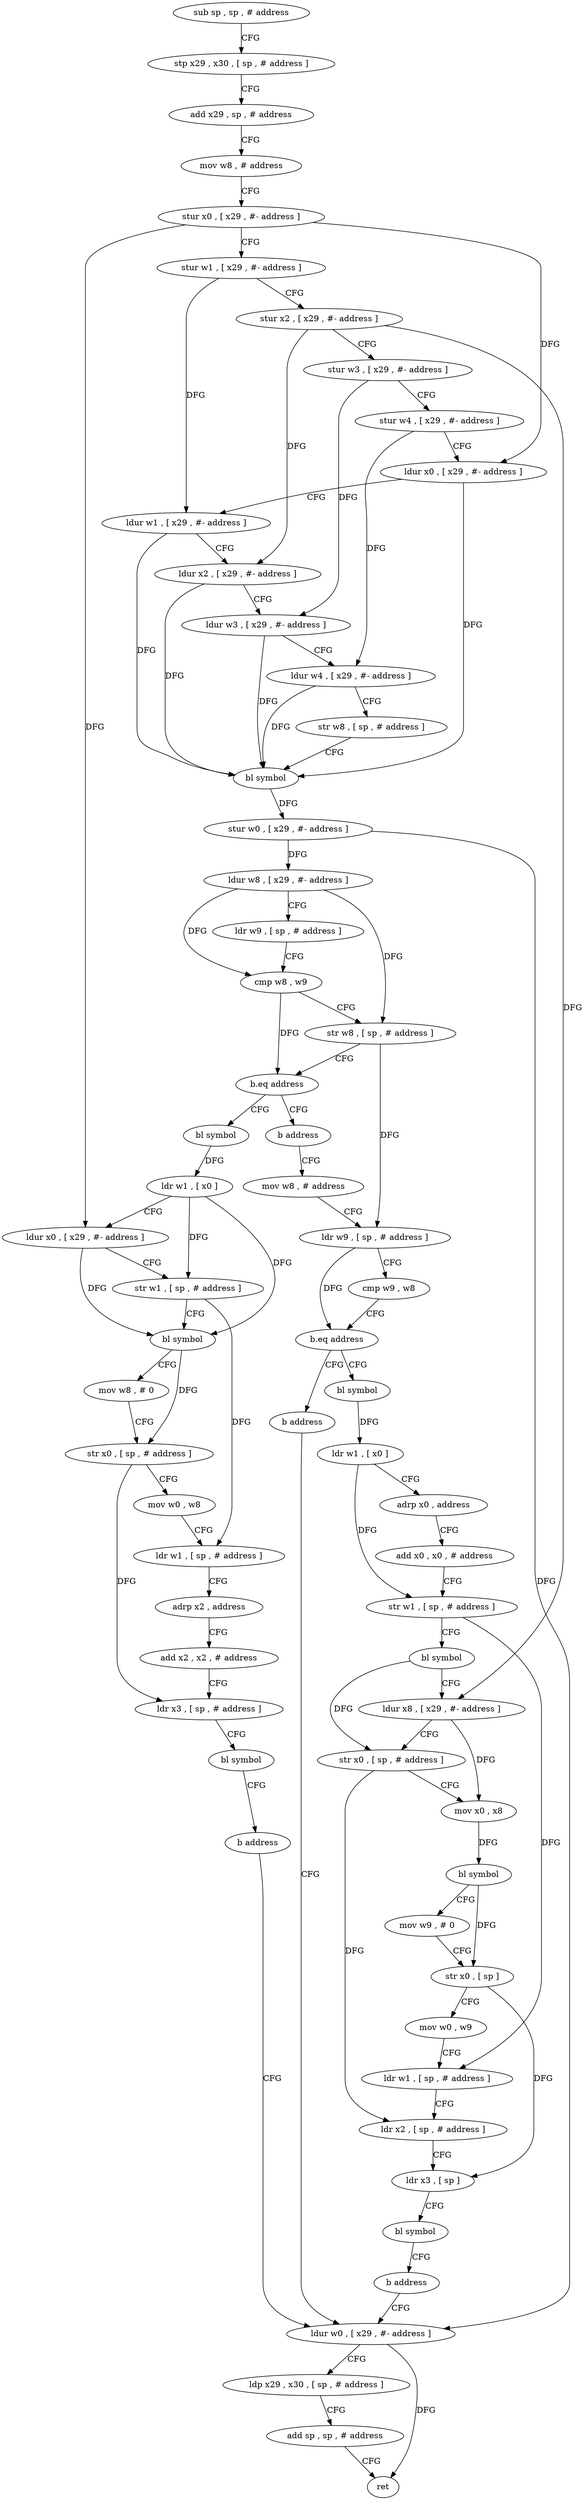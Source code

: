 digraph "func" {
"184456" [label = "sub sp , sp , # address" ]
"184460" [label = "stp x29 , x30 , [ sp , # address ]" ]
"184464" [label = "add x29 , sp , # address" ]
"184468" [label = "mov w8 , # address" ]
"184472" [label = "stur x0 , [ x29 , #- address ]" ]
"184476" [label = "stur w1 , [ x29 , #- address ]" ]
"184480" [label = "stur x2 , [ x29 , #- address ]" ]
"184484" [label = "stur w3 , [ x29 , #- address ]" ]
"184488" [label = "stur w4 , [ x29 , #- address ]" ]
"184492" [label = "ldur x0 , [ x29 , #- address ]" ]
"184496" [label = "ldur w1 , [ x29 , #- address ]" ]
"184500" [label = "ldur x2 , [ x29 , #- address ]" ]
"184504" [label = "ldur w3 , [ x29 , #- address ]" ]
"184508" [label = "ldur w4 , [ x29 , #- address ]" ]
"184512" [label = "str w8 , [ sp , # address ]" ]
"184516" [label = "bl symbol" ]
"184520" [label = "stur w0 , [ x29 , #- address ]" ]
"184524" [label = "ldur w8 , [ x29 , #- address ]" ]
"184528" [label = "ldr w9 , [ sp , # address ]" ]
"184532" [label = "cmp w8 , w9" ]
"184536" [label = "str w8 , [ sp , # address ]" ]
"184540" [label = "b.eq address" ]
"184568" [label = "bl symbol" ]
"184544" [label = "b address" ]
"184572" [label = "ldr w1 , [ x0 ]" ]
"184576" [label = "ldur x0 , [ x29 , #- address ]" ]
"184580" [label = "str w1 , [ sp , # address ]" ]
"184584" [label = "bl symbol" ]
"184588" [label = "mov w8 , # 0" ]
"184592" [label = "str x0 , [ sp , # address ]" ]
"184596" [label = "mov w0 , w8" ]
"184600" [label = "ldr w1 , [ sp , # address ]" ]
"184604" [label = "adrp x2 , address" ]
"184608" [label = "add x2 , x2 , # address" ]
"184612" [label = "ldr x3 , [ sp , # address ]" ]
"184616" [label = "bl symbol" ]
"184620" [label = "b address" ]
"184696" [label = "ldur w0 , [ x29 , #- address ]" ]
"184548" [label = "mov w8 , # address" ]
"184700" [label = "ldp x29 , x30 , [ sp , # address ]" ]
"184704" [label = "add sp , sp , # address" ]
"184708" [label = "ret" ]
"184552" [label = "ldr w9 , [ sp , # address ]" ]
"184556" [label = "cmp w9 , w8" ]
"184560" [label = "b.eq address" ]
"184624" [label = "bl symbol" ]
"184564" [label = "b address" ]
"184628" [label = "ldr w1 , [ x0 ]" ]
"184632" [label = "adrp x0 , address" ]
"184636" [label = "add x0 , x0 , # address" ]
"184640" [label = "str w1 , [ sp , # address ]" ]
"184644" [label = "bl symbol" ]
"184648" [label = "ldur x8 , [ x29 , #- address ]" ]
"184652" [label = "str x0 , [ sp , # address ]" ]
"184656" [label = "mov x0 , x8" ]
"184660" [label = "bl symbol" ]
"184664" [label = "mov w9 , # 0" ]
"184668" [label = "str x0 , [ sp ]" ]
"184672" [label = "mov w0 , w9" ]
"184676" [label = "ldr w1 , [ sp , # address ]" ]
"184680" [label = "ldr x2 , [ sp , # address ]" ]
"184684" [label = "ldr x3 , [ sp ]" ]
"184688" [label = "bl symbol" ]
"184692" [label = "b address" ]
"184456" -> "184460" [ label = "CFG" ]
"184460" -> "184464" [ label = "CFG" ]
"184464" -> "184468" [ label = "CFG" ]
"184468" -> "184472" [ label = "CFG" ]
"184472" -> "184476" [ label = "CFG" ]
"184472" -> "184492" [ label = "DFG" ]
"184472" -> "184576" [ label = "DFG" ]
"184476" -> "184480" [ label = "CFG" ]
"184476" -> "184496" [ label = "DFG" ]
"184480" -> "184484" [ label = "CFG" ]
"184480" -> "184500" [ label = "DFG" ]
"184480" -> "184648" [ label = "DFG" ]
"184484" -> "184488" [ label = "CFG" ]
"184484" -> "184504" [ label = "DFG" ]
"184488" -> "184492" [ label = "CFG" ]
"184488" -> "184508" [ label = "DFG" ]
"184492" -> "184496" [ label = "CFG" ]
"184492" -> "184516" [ label = "DFG" ]
"184496" -> "184500" [ label = "CFG" ]
"184496" -> "184516" [ label = "DFG" ]
"184500" -> "184504" [ label = "CFG" ]
"184500" -> "184516" [ label = "DFG" ]
"184504" -> "184508" [ label = "CFG" ]
"184504" -> "184516" [ label = "DFG" ]
"184508" -> "184512" [ label = "CFG" ]
"184508" -> "184516" [ label = "DFG" ]
"184512" -> "184516" [ label = "CFG" ]
"184516" -> "184520" [ label = "DFG" ]
"184520" -> "184524" [ label = "DFG" ]
"184520" -> "184696" [ label = "DFG" ]
"184524" -> "184528" [ label = "CFG" ]
"184524" -> "184532" [ label = "DFG" ]
"184524" -> "184536" [ label = "DFG" ]
"184528" -> "184532" [ label = "CFG" ]
"184532" -> "184536" [ label = "CFG" ]
"184532" -> "184540" [ label = "DFG" ]
"184536" -> "184540" [ label = "CFG" ]
"184536" -> "184552" [ label = "DFG" ]
"184540" -> "184568" [ label = "CFG" ]
"184540" -> "184544" [ label = "CFG" ]
"184568" -> "184572" [ label = "DFG" ]
"184544" -> "184548" [ label = "CFG" ]
"184572" -> "184576" [ label = "CFG" ]
"184572" -> "184580" [ label = "DFG" ]
"184572" -> "184584" [ label = "DFG" ]
"184576" -> "184580" [ label = "CFG" ]
"184576" -> "184584" [ label = "DFG" ]
"184580" -> "184584" [ label = "CFG" ]
"184580" -> "184600" [ label = "DFG" ]
"184584" -> "184588" [ label = "CFG" ]
"184584" -> "184592" [ label = "DFG" ]
"184588" -> "184592" [ label = "CFG" ]
"184592" -> "184596" [ label = "CFG" ]
"184592" -> "184612" [ label = "DFG" ]
"184596" -> "184600" [ label = "CFG" ]
"184600" -> "184604" [ label = "CFG" ]
"184604" -> "184608" [ label = "CFG" ]
"184608" -> "184612" [ label = "CFG" ]
"184612" -> "184616" [ label = "CFG" ]
"184616" -> "184620" [ label = "CFG" ]
"184620" -> "184696" [ label = "CFG" ]
"184696" -> "184700" [ label = "CFG" ]
"184696" -> "184708" [ label = "DFG" ]
"184548" -> "184552" [ label = "CFG" ]
"184700" -> "184704" [ label = "CFG" ]
"184704" -> "184708" [ label = "CFG" ]
"184552" -> "184556" [ label = "CFG" ]
"184552" -> "184560" [ label = "DFG" ]
"184556" -> "184560" [ label = "CFG" ]
"184560" -> "184624" [ label = "CFG" ]
"184560" -> "184564" [ label = "CFG" ]
"184624" -> "184628" [ label = "DFG" ]
"184564" -> "184696" [ label = "CFG" ]
"184628" -> "184632" [ label = "CFG" ]
"184628" -> "184640" [ label = "DFG" ]
"184632" -> "184636" [ label = "CFG" ]
"184636" -> "184640" [ label = "CFG" ]
"184640" -> "184644" [ label = "CFG" ]
"184640" -> "184676" [ label = "DFG" ]
"184644" -> "184648" [ label = "CFG" ]
"184644" -> "184652" [ label = "DFG" ]
"184648" -> "184652" [ label = "CFG" ]
"184648" -> "184656" [ label = "DFG" ]
"184652" -> "184656" [ label = "CFG" ]
"184652" -> "184680" [ label = "DFG" ]
"184656" -> "184660" [ label = "DFG" ]
"184660" -> "184664" [ label = "CFG" ]
"184660" -> "184668" [ label = "DFG" ]
"184664" -> "184668" [ label = "CFG" ]
"184668" -> "184672" [ label = "CFG" ]
"184668" -> "184684" [ label = "DFG" ]
"184672" -> "184676" [ label = "CFG" ]
"184676" -> "184680" [ label = "CFG" ]
"184680" -> "184684" [ label = "CFG" ]
"184684" -> "184688" [ label = "CFG" ]
"184688" -> "184692" [ label = "CFG" ]
"184692" -> "184696" [ label = "CFG" ]
}
